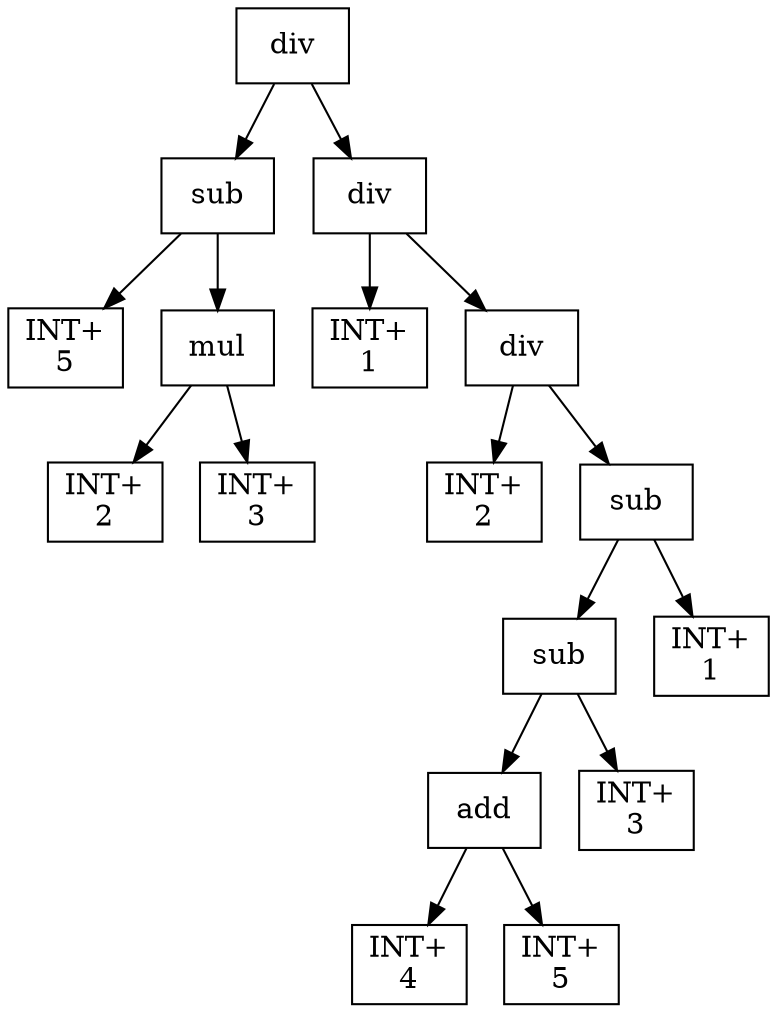 digraph expr {
  node [shape=box];
  n1 [label="div"];
  n2 [label="sub"];
  n3 [label="INT+\n5"];
  n4 [label="mul"];
  n5 [label="INT+\n2"];
  n6 [label="INT+\n3"];
  n4 -> n5;
  n4 -> n6;
  n2 -> n3;
  n2 -> n4;
  n7 [label="div"];
  n8 [label="INT+\n1"];
  n9 [label="div"];
  n10 [label="INT+\n2"];
  n11 [label="sub"];
  n12 [label="sub"];
  n13 [label="add"];
  n14 [label="INT+\n4"];
  n15 [label="INT+\n5"];
  n13 -> n14;
  n13 -> n15;
  n16 [label="INT+\n3"];
  n12 -> n13;
  n12 -> n16;
  n17 [label="INT+\n1"];
  n11 -> n12;
  n11 -> n17;
  n9 -> n10;
  n9 -> n11;
  n7 -> n8;
  n7 -> n9;
  n1 -> n2;
  n1 -> n7;
}